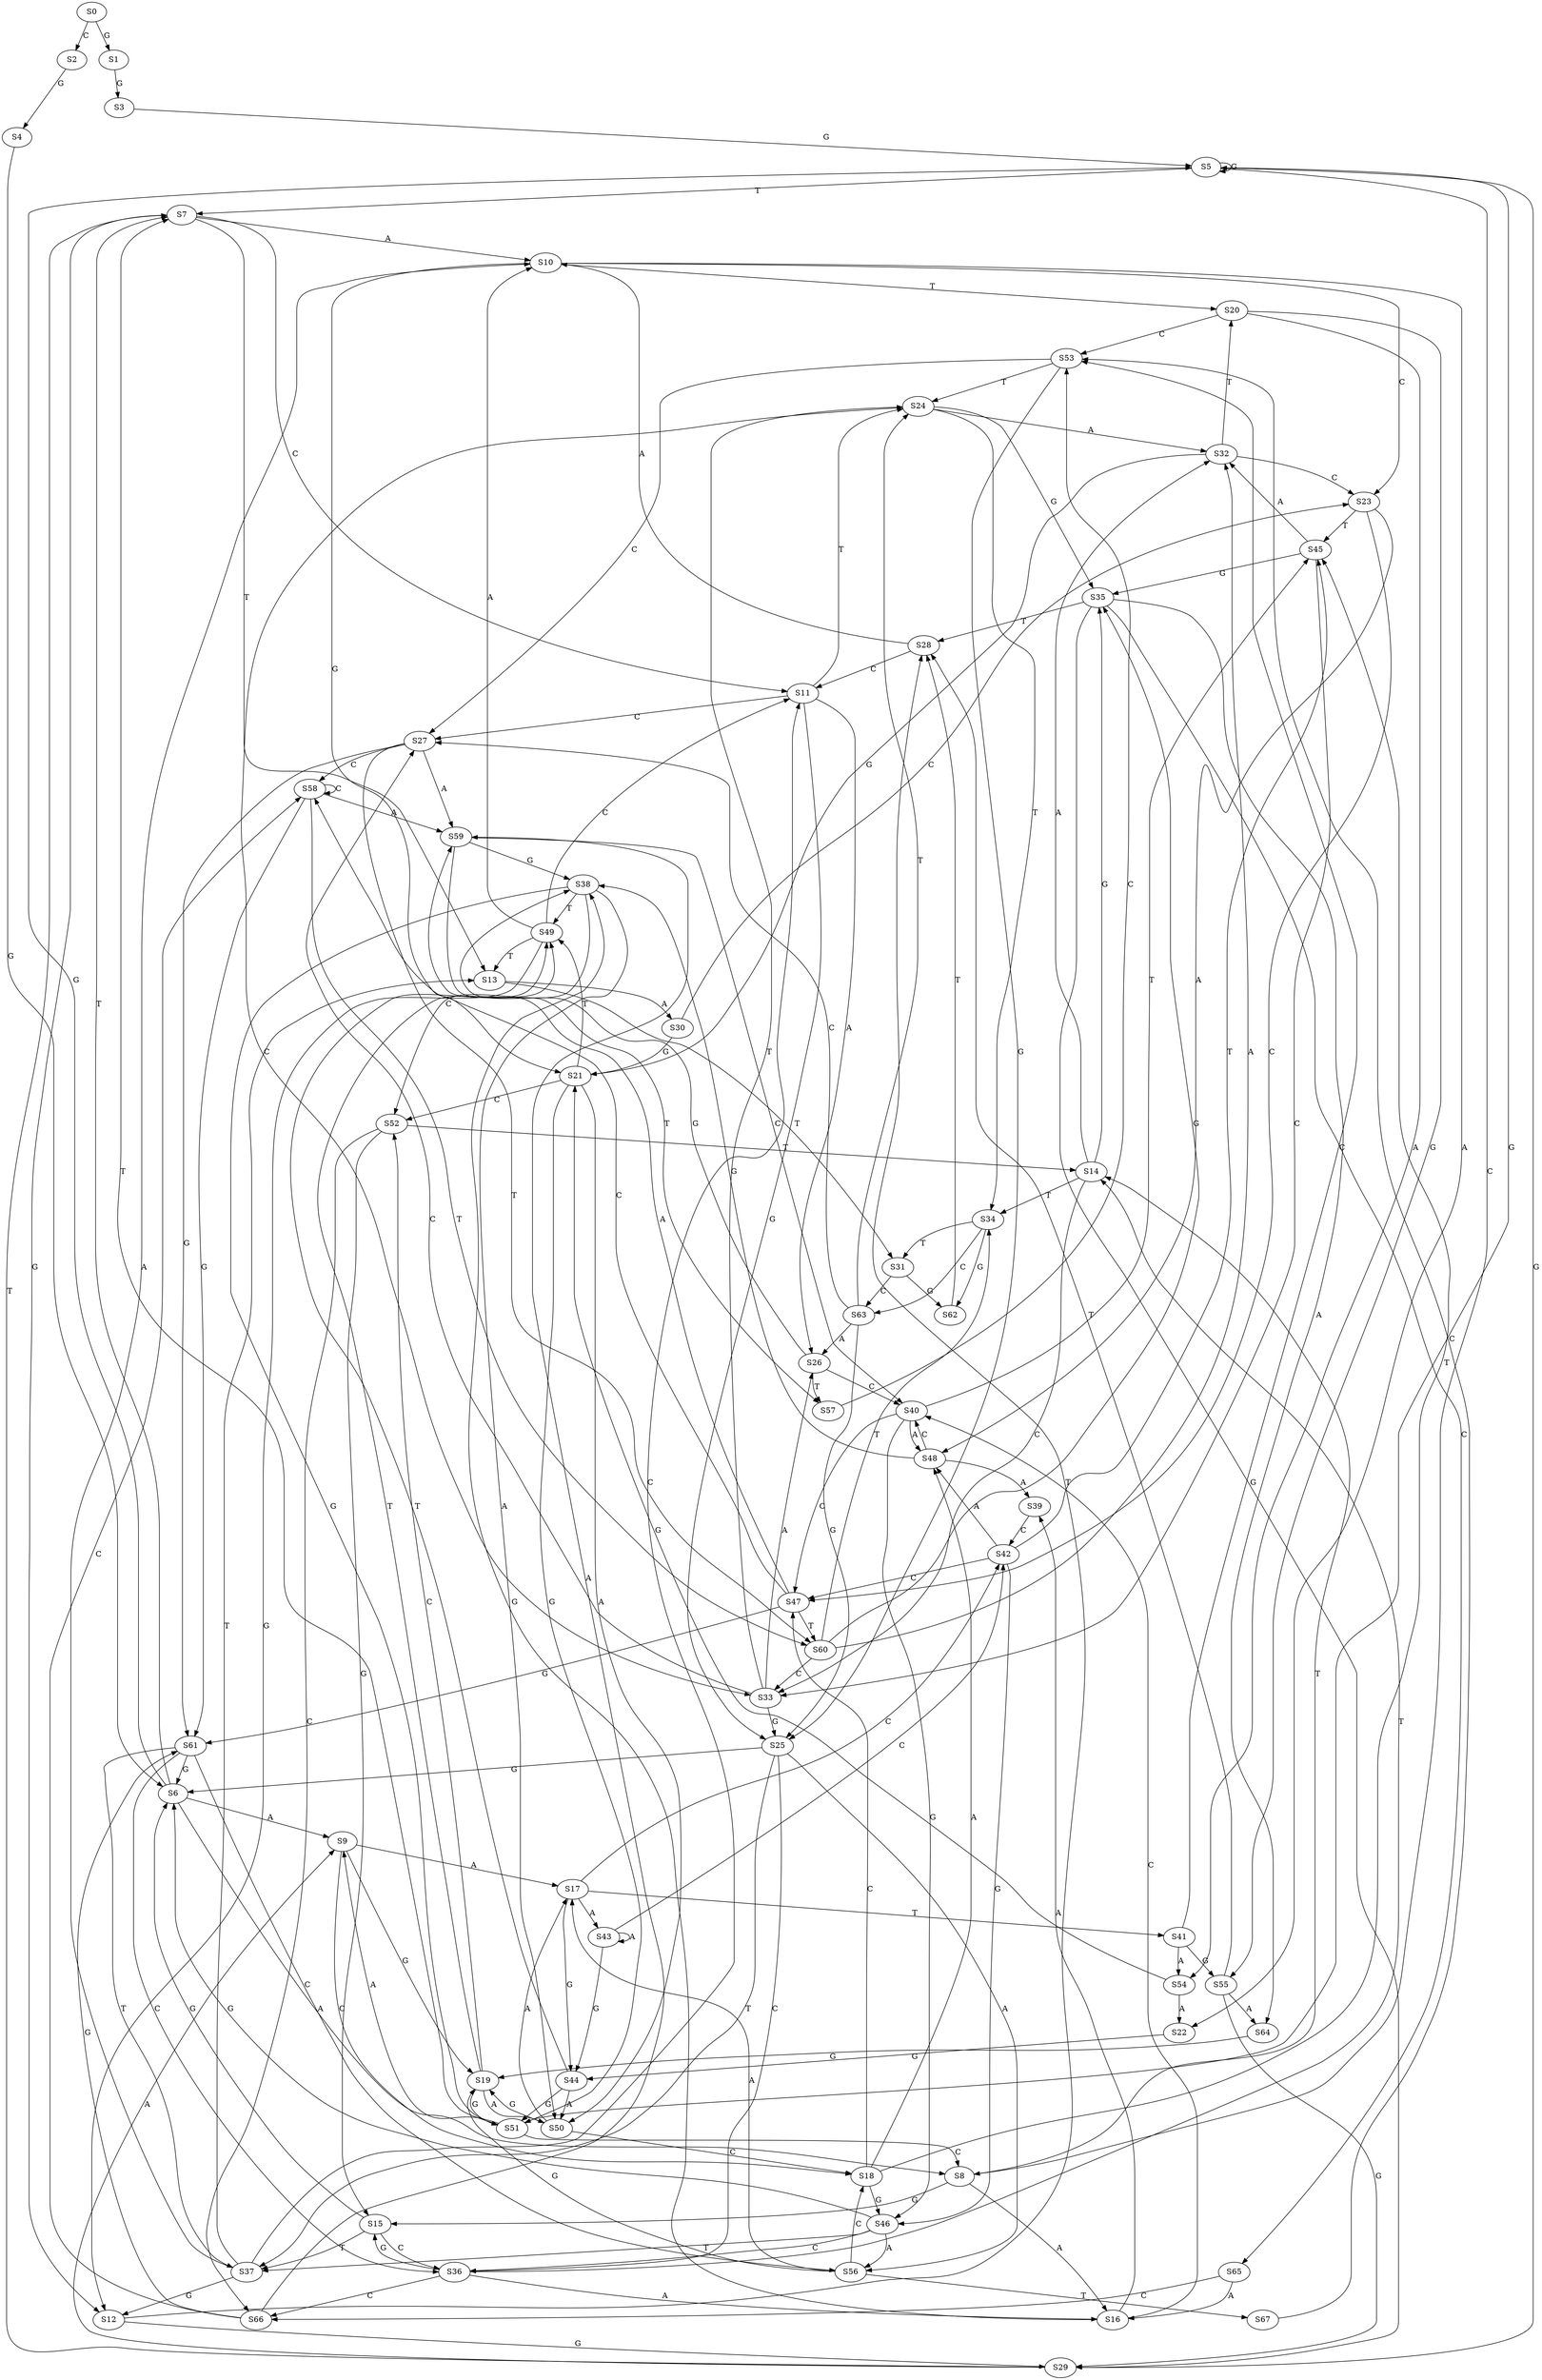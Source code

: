 strict digraph  {
	S0 -> S1 [ label = G ];
	S0 -> S2 [ label = C ];
	S1 -> S3 [ label = G ];
	S2 -> S4 [ label = G ];
	S3 -> S5 [ label = G ];
	S4 -> S6 [ label = G ];
	S5 -> S7 [ label = T ];
	S5 -> S8 [ label = C ];
	S5 -> S5 [ label = G ];
	S6 -> S9 [ label = A ];
	S6 -> S5 [ label = G ];
	S6 -> S8 [ label = C ];
	S6 -> S7 [ label = T ];
	S7 -> S10 [ label = A ];
	S7 -> S11 [ label = C ];
	S7 -> S12 [ label = G ];
	S7 -> S13 [ label = T ];
	S8 -> S14 [ label = T ];
	S8 -> S15 [ label = G ];
	S8 -> S16 [ label = A ];
	S9 -> S17 [ label = A ];
	S9 -> S18 [ label = C ];
	S9 -> S19 [ label = G ];
	S10 -> S20 [ label = T ];
	S10 -> S21 [ label = G ];
	S10 -> S22 [ label = A ];
	S10 -> S23 [ label = C ];
	S11 -> S24 [ label = T ];
	S11 -> S25 [ label = G ];
	S11 -> S26 [ label = A ];
	S11 -> S27 [ label = C ];
	S12 -> S28 [ label = T ];
	S12 -> S29 [ label = G ];
	S13 -> S30 [ label = A ];
	S13 -> S31 [ label = T ];
	S14 -> S32 [ label = A ];
	S14 -> S33 [ label = C ];
	S14 -> S34 [ label = T ];
	S14 -> S35 [ label = G ];
	S15 -> S6 [ label = G ];
	S15 -> S36 [ label = C ];
	S15 -> S37 [ label = T ];
	S16 -> S38 [ label = G ];
	S16 -> S39 [ label = A ];
	S16 -> S40 [ label = C ];
	S17 -> S41 [ label = T ];
	S17 -> S42 [ label = C ];
	S17 -> S43 [ label = A ];
	S17 -> S44 [ label = G ];
	S18 -> S45 [ label = T ];
	S18 -> S46 [ label = G ];
	S18 -> S47 [ label = C ];
	S18 -> S48 [ label = A ];
	S19 -> S49 [ label = T ];
	S19 -> S50 [ label = A ];
	S19 -> S51 [ label = G ];
	S19 -> S52 [ label = C ];
	S20 -> S53 [ label = C ];
	S20 -> S54 [ label = A ];
	S20 -> S55 [ label = G ];
	S21 -> S49 [ label = T ];
	S21 -> S50 [ label = A ];
	S21 -> S52 [ label = C ];
	S21 -> S51 [ label = G ];
	S22 -> S44 [ label = G ];
	S23 -> S47 [ label = C ];
	S23 -> S45 [ label = T ];
	S23 -> S48 [ label = A ];
	S24 -> S35 [ label = G ];
	S24 -> S33 [ label = C ];
	S24 -> S32 [ label = A ];
	S24 -> S34 [ label = T ];
	S25 -> S6 [ label = G ];
	S25 -> S37 [ label = T ];
	S25 -> S36 [ label = C ];
	S25 -> S56 [ label = A ];
	S26 -> S57 [ label = T ];
	S26 -> S40 [ label = C ];
	S26 -> S38 [ label = G ];
	S27 -> S58 [ label = C ];
	S27 -> S59 [ label = A ];
	S27 -> S60 [ label = T ];
	S27 -> S61 [ label = G ];
	S28 -> S11 [ label = C ];
	S28 -> S10 [ label = A ];
	S29 -> S7 [ label = T ];
	S29 -> S5 [ label = G ];
	S29 -> S9 [ label = A ];
	S30 -> S23 [ label = C ];
	S30 -> S21 [ label = G ];
	S31 -> S62 [ label = G ];
	S31 -> S63 [ label = C ];
	S32 -> S21 [ label = G ];
	S32 -> S20 [ label = T ];
	S32 -> S23 [ label = C ];
	S33 -> S24 [ label = T ];
	S33 -> S25 [ label = G ];
	S33 -> S27 [ label = C ];
	S33 -> S26 [ label = A ];
	S34 -> S63 [ label = C ];
	S34 -> S62 [ label = G ];
	S34 -> S31 [ label = T ];
	S35 -> S64 [ label = A ];
	S35 -> S65 [ label = C ];
	S35 -> S28 [ label = T ];
	S35 -> S29 [ label = G ];
	S36 -> S15 [ label = G ];
	S36 -> S14 [ label = T ];
	S36 -> S66 [ label = C ];
	S36 -> S16 [ label = A ];
	S37 -> S11 [ label = C ];
	S37 -> S10 [ label = A ];
	S37 -> S12 [ label = G ];
	S37 -> S13 [ label = T ];
	S38 -> S51 [ label = G ];
	S38 -> S49 [ label = T ];
	S38 -> S50 [ label = A ];
	S38 -> S52 [ label = C ];
	S39 -> S42 [ label = C ];
	S40 -> S45 [ label = T ];
	S40 -> S47 [ label = C ];
	S40 -> S48 [ label = A ];
	S40 -> S46 [ label = G ];
	S41 -> S54 [ label = A ];
	S41 -> S53 [ label = C ];
	S41 -> S55 [ label = G ];
	S42 -> S48 [ label = A ];
	S42 -> S47 [ label = C ];
	S42 -> S46 [ label = G ];
	S42 -> S45 [ label = T ];
	S43 -> S44 [ label = G ];
	S43 -> S42 [ label = C ];
	S43 -> S43 [ label = A ];
	S44 -> S49 [ label = T ];
	S44 -> S50 [ label = A ];
	S44 -> S51 [ label = G ];
	S45 -> S32 [ label = A ];
	S45 -> S33 [ label = C ];
	S45 -> S35 [ label = G ];
	S46 -> S6 [ label = G ];
	S46 -> S56 [ label = A ];
	S46 -> S36 [ label = C ];
	S46 -> S37 [ label = T ];
	S47 -> S58 [ label = C ];
	S47 -> S59 [ label = A ];
	S47 -> S60 [ label = T ];
	S47 -> S61 [ label = G ];
	S48 -> S38 [ label = G ];
	S48 -> S40 [ label = C ];
	S48 -> S39 [ label = A ];
	S49 -> S10 [ label = A ];
	S49 -> S11 [ label = C ];
	S49 -> S12 [ label = G ];
	S49 -> S13 [ label = T ];
	S50 -> S17 [ label = A ];
	S50 -> S18 [ label = C ];
	S50 -> S19 [ label = G ];
	S51 -> S9 [ label = A ];
	S51 -> S5 [ label = G ];
	S51 -> S7 [ label = T ];
	S51 -> S8 [ label = C ];
	S52 -> S66 [ label = C ];
	S52 -> S14 [ label = T ];
	S52 -> S15 [ label = G ];
	S53 -> S27 [ label = C ];
	S53 -> S25 [ label = G ];
	S53 -> S24 [ label = T ];
	S54 -> S21 [ label = G ];
	S54 -> S22 [ label = A ];
	S55 -> S29 [ label = G ];
	S55 -> S64 [ label = A ];
	S55 -> S28 [ label = T ];
	S56 -> S17 [ label = A ];
	S56 -> S18 [ label = C ];
	S56 -> S19 [ label = G ];
	S56 -> S67 [ label = T ];
	S57 -> S53 [ label = C ];
	S58 -> S61 [ label = G ];
	S58 -> S58 [ label = C ];
	S58 -> S59 [ label = A ];
	S58 -> S60 [ label = T ];
	S59 -> S38 [ label = G ];
	S59 -> S57 [ label = T ];
	S59 -> S40 [ label = C ];
	S60 -> S32 [ label = A ];
	S60 -> S35 [ label = G ];
	S60 -> S33 [ label = C ];
	S60 -> S34 [ label = T ];
	S61 -> S56 [ label = A ];
	S61 -> S6 [ label = G ];
	S61 -> S37 [ label = T ];
	S61 -> S36 [ label = C ];
	S62 -> S28 [ label = T ];
	S63 -> S26 [ label = A ];
	S63 -> S24 [ label = T ];
	S63 -> S27 [ label = C ];
	S63 -> S25 [ label = G ];
	S64 -> S19 [ label = G ];
	S65 -> S66 [ label = C ];
	S65 -> S16 [ label = A ];
	S66 -> S61 [ label = G ];
	S66 -> S59 [ label = A ];
	S66 -> S58 [ label = C ];
	S67 -> S53 [ label = C ];
}
